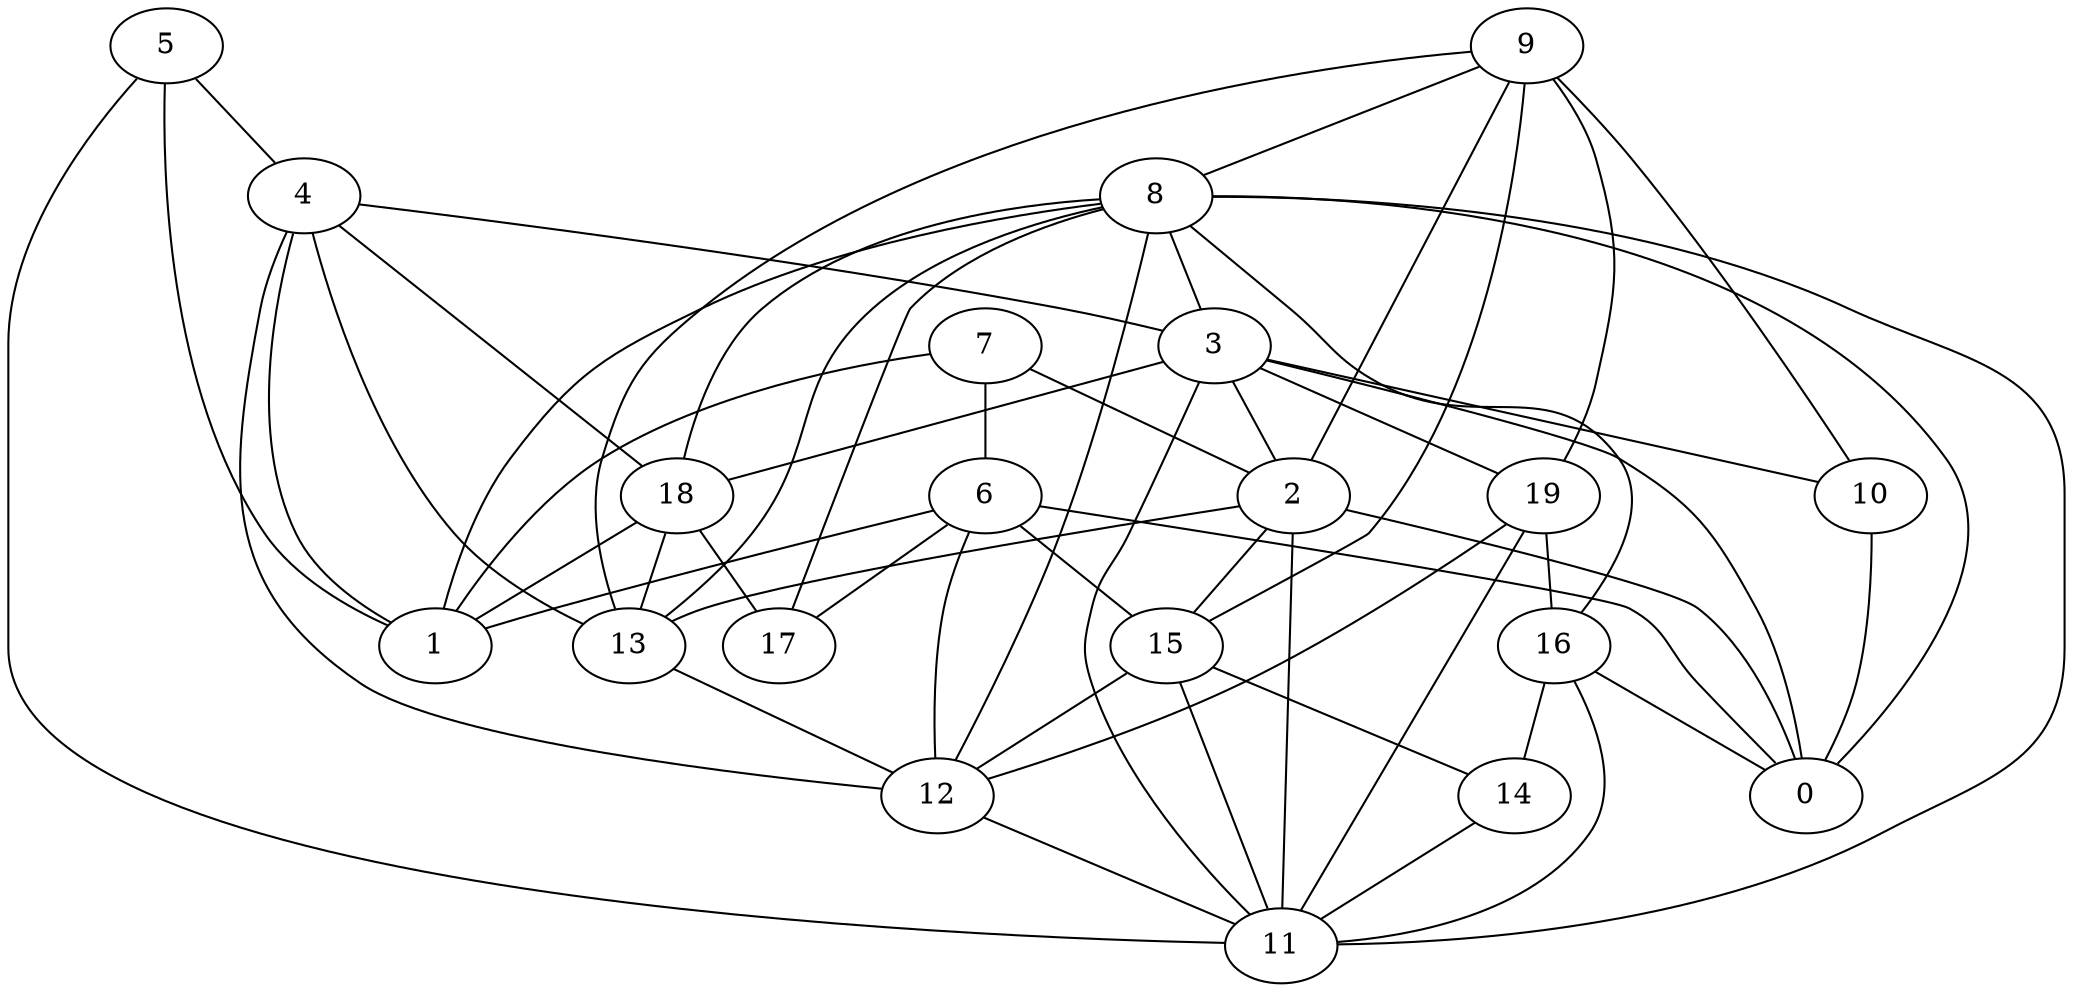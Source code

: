 digraph GG_graph {

subgraph G_graph {
edge [color = black]
"5" -> "1" [dir = none]
"5" -> "4" [dir = none]
"5" -> "11" [dir = none]
"4" -> "12" [dir = none]
"4" -> "18" [dir = none]
"4" -> "1" [dir = none]
"4" -> "3" [dir = none]
"4" -> "13" [dir = none]
"14" -> "11" [dir = none]
"8" -> "13" [dir = none]
"8" -> "17" [dir = none]
"8" -> "3" [dir = none]
"8" -> "1" [dir = none]
"8" -> "18" [dir = none]
"8" -> "11" [dir = none]
"8" -> "12" [dir = none]
"8" -> "16" [dir = none]
"8" -> "0" [dir = none]
"2" -> "11" [dir = none]
"2" -> "13" [dir = none]
"2" -> "0" [dir = none]
"2" -> "15" [dir = none]
"15" -> "14" [dir = none]
"15" -> "11" [dir = none]
"15" -> "12" [dir = none]
"13" -> "12" [dir = none]
"12" -> "11" [dir = none]
"10" -> "0" [dir = none]
"16" -> "0" [dir = none]
"16" -> "14" [dir = none]
"16" -> "11" [dir = none]
"3" -> "0" [dir = none]
"3" -> "10" [dir = none]
"3" -> "2" [dir = none]
"3" -> "19" [dir = none]
"3" -> "18" [dir = none]
"3" -> "11" [dir = none]
"7" -> "1" [dir = none]
"7" -> "2" [dir = none]
"7" -> "6" [dir = none]
"9" -> "8" [dir = none]
"9" -> "19" [dir = none]
"9" -> "2" [dir = none]
"9" -> "10" [dir = none]
"9" -> "15" [dir = none]
"9" -> "13" [dir = none]
"6" -> "17" [dir = none]
"6" -> "1" [dir = none]
"6" -> "15" [dir = none]
"6" -> "0" [dir = none]
"6" -> "12" [dir = none]
"19" -> "16" [dir = none]
"19" -> "11" [dir = none]
"19" -> "12" [dir = none]
"18" -> "13" [dir = none]
"18" -> "1" [dir = none]
"18" -> "17" [dir = none]
}

}
